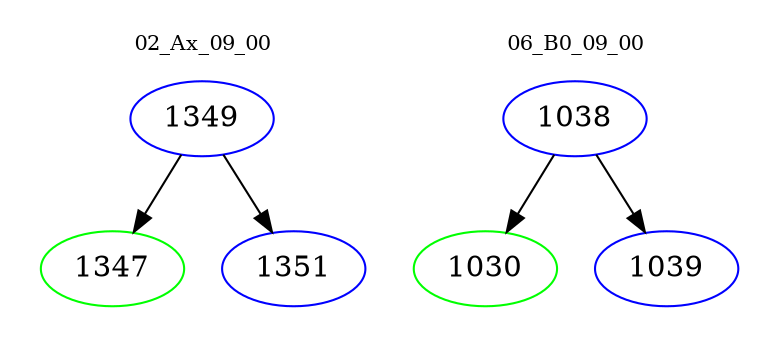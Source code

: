 digraph{
subgraph cluster_0 {
color = white
label = "02_Ax_09_00";
fontsize=10;
T0_1349 [label="1349", color="blue"]
T0_1349 -> T0_1347 [color="black"]
T0_1347 [label="1347", color="green"]
T0_1349 -> T0_1351 [color="black"]
T0_1351 [label="1351", color="blue"]
}
subgraph cluster_1 {
color = white
label = "06_B0_09_00";
fontsize=10;
T1_1038 [label="1038", color="blue"]
T1_1038 -> T1_1030 [color="black"]
T1_1030 [label="1030", color="green"]
T1_1038 -> T1_1039 [color="black"]
T1_1039 [label="1039", color="blue"]
}
}
